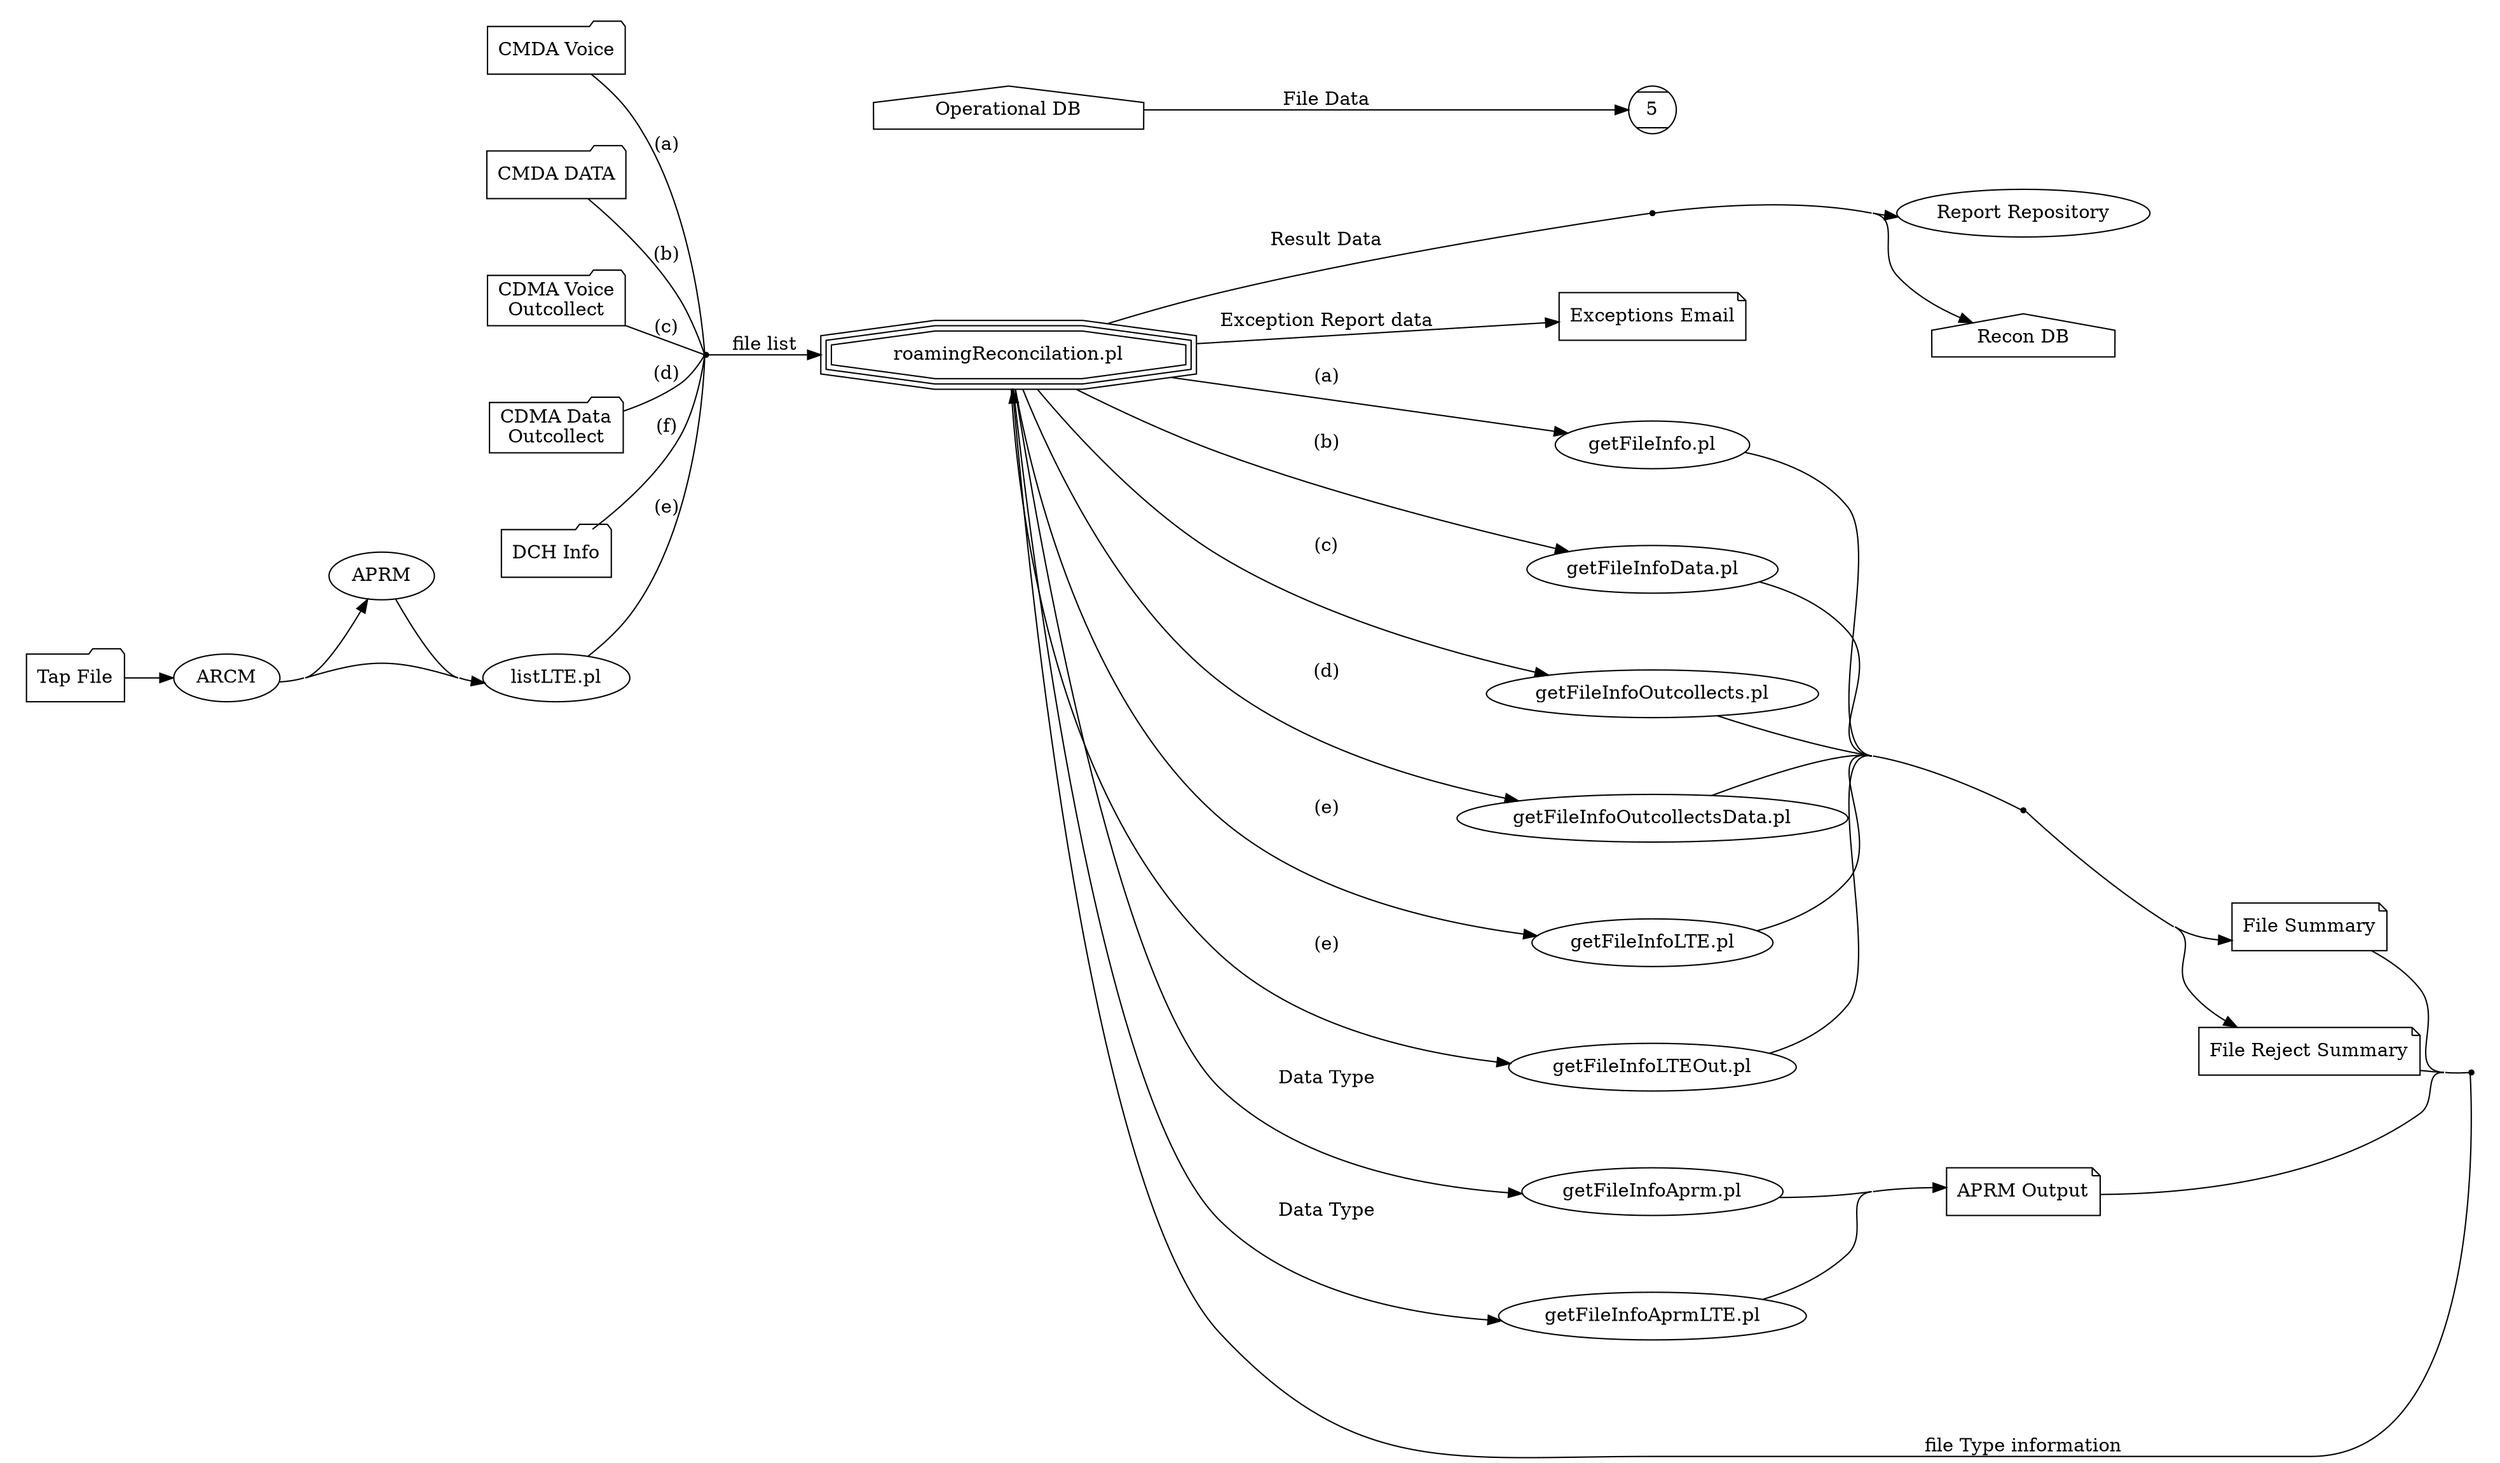 
digraph BI {
	graph [splines=true nodesep=0.8 overlap=false decorate=true style=bold concentrate=true orientation="1L"];
	rankdir=LR;
	
	node [shape=house];"Operational DB";"Recon DB";
	node [shape=folder];"CMDA Voice";"CMDA DATA";"CDMA Voice\nOutcollect";"CDMA Data\nOutcollect";"DCH Info";
	
	node [shape=tripleoctagon];"roamingReconcilation.pl";
	node [shape=note];"APRM Output";
	node [shape=note];"File Summary"; "File Reject Summary";"APRM Output";"Exceptions Email";
	node [shape=ellipse];"listLTE.pl";
	
	subgraph cluster_1 {
		color="#FFFFFF";
		
		4 [shape=point]
		5 [shape=Mcircle]
		
		"4" -> "Recon DB";
		"4" -> "Report Repository";
		"roamingReconcilation.pl" -> "Exceptions Email" [label ="Exception Report data"];
		"Operational DB" -> "5"  [label ="File Data"];
		
	}
	
	subgraph cluster_2 {
	 	color="#FFFFFF";
		1 [shape=point]
		"Tap File" [shape=folder];
		
		"CMDA Voice" ->  "1"[arrowhead="none" label = "(a)"];
		"CMDA DATA" ->  "1"[arrowhead="none"  label = "(b)"];
		"CDMA Voice\nOutcollect" -> "1"[arrowhead="none"  label = "(c)"];
		"CDMA Data\nOutcollect" -> "1"[arrowhead="none"  label = "(d)"];
		"Tap File" -> "ARCM";
		"ARCM" -> "APRM"
		"ARCM" -> "listLTE.pl";
		"APRM" -> "listLTE.pl";
		"listLTE.pl"  -> "1"[arrowhead="none"  label = "(e)"] ;
		"DCH Info" ->  "1"[arrowhead="none" label = "(f)" ];
		"1"  -> "roamingReconcilation.pl" [label = "file list"] ;		
	}
	
	
	subgraph cluster_3 {
		color="#FFFFFF";
		"roamingReconcilation.pl" -> "4"[arrowhead="none" label="Result Data"] ;
		"roamingReconcilation.pl" -> "getFileInfo.pl" [label = "(a)"];
		"roamingReconcilation.pl" -> "getFileInfoData.pl"  [label = "(b)"];
		"roamingReconcilation.pl" -> "getFileInfoOutcollects.pl" [label = "(c)"];
		"roamingReconcilation.pl" -> "getFileInfoOutcollectsData.pl" [label = "(d)"];
		"roamingReconcilation.pl" -> "getFileInfoLTE.pl"  [label = "(e)"];
		"roamingReconcilation.pl" -> "getFileInfoLTEOut.pl"  [label ="(e)"];
		"roamingReconcilation.pl" -> "getFileInfoAprm.pl"  [label ="Data Type"];
		"roamingReconcilation.pl" -> "getFileInfoAprmLTE.pl"  [label ="Data Type"];
		"getFileInfoAprmLTE.pl" -> "APRM Output";
		"getFileInfoAprm.pl" -> "APRM Output";
		"getFileInfo.pl" -> "2"[arrowhead="none"];
		"getFileInfoData.pl" -> "2"[arrowhead="none"];
		"getFileInfoOutcollects.pl" -> "2"[arrowhead="none"];
		"getFileInfoLTE.pl" -> "2"[arrowhead="none"];
		"getFileInfoLTEOut.pl" -> "2"[arrowhead="none"];
		"getFileInfoOutcollectsData.pl" -> "2"[arrowhead="none"];
		
	}
	
	subgraph cluster_4 {
		color="#FFFFFF";
		2 [shape=point]	
		"2" -> "File Summary";
		"2" -> "File Reject Summary";
		
		3 [shape=point]
		"3" ->  "roamingReconcilation.pl" [label="file Type information"];
		"File Summary"  -> "3"[arrowhead="none"];
		"File Reject Summary" -> "3"[arrowhead="none"];
		"APRM Output"  -> "3"[arrowhead="none"];
		
		
	}
	
	
	
}
